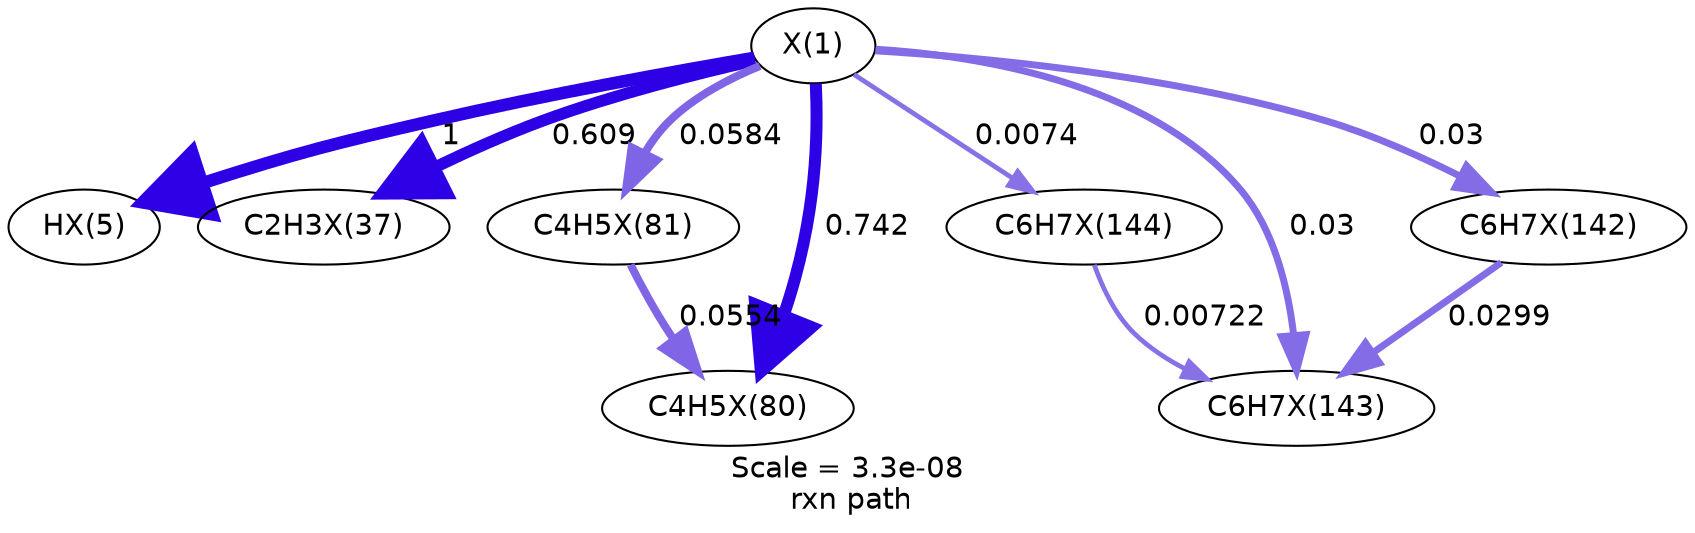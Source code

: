 digraph reaction_paths {
center=1;
s42 -> s43[fontname="Helvetica", style="setlinewidth(6)", arrowsize=3, color="0.7, 1.5, 0.9"
, label=" 1"];
s42 -> s44[fontname="Helvetica", style="setlinewidth(5.63)", arrowsize=2.81, color="0.7, 1.11, 0.9"
, label=" 0.609"];
s42 -> s56[fontname="Helvetica", style="setlinewidth(3.86)", arrowsize=1.93, color="0.7, 0.558, 0.9"
, label=" 0.0584"];
s42 -> s55[fontname="Helvetica", style="setlinewidth(5.78)", arrowsize=2.89, color="0.7, 1.24, 0.9"
, label=" 0.742"];
s42 -> s66[fontname="Helvetica", style="setlinewidth(2.3)", arrowsize=1.15, color="0.7, 0.507, 0.9"
, label=" 0.0074"];
s42 -> s65[fontname="Helvetica", style="setlinewidth(3.35)", arrowsize=1.68, color="0.7, 0.53, 0.9"
, label=" 0.03"];
s42 -> s64[fontname="Helvetica", style="setlinewidth(3.35)", arrowsize=1.68, color="0.7, 0.53, 0.9"
, label=" 0.03"];
s56 -> s55[fontname="Helvetica", style="setlinewidth(3.82)", arrowsize=1.91, color="0.7, 0.555, 0.9"
, label=" 0.0554"];
s66 -> s65[fontname="Helvetica", style="setlinewidth(2.28)", arrowsize=1.14, color="0.7, 0.507, 0.9"
, label=" 0.00722"];
s64 -> s65[fontname="Helvetica", style="setlinewidth(3.35)", arrowsize=1.68, color="0.7, 0.53, 0.9"
, label=" 0.0299"];
s42 [ fontname="Helvetica", label="X(1)"];
s43 [ fontname="Helvetica", label="HX(5)"];
s44 [ fontname="Helvetica", label="C2H3X(37)"];
s55 [ fontname="Helvetica", label="C4H5X(80)"];
s56 [ fontname="Helvetica", label="C4H5X(81)"];
s64 [ fontname="Helvetica", label="C6H7X(142)"];
s65 [ fontname="Helvetica", label="C6H7X(143)"];
s66 [ fontname="Helvetica", label="C6H7X(144)"];
 label = "Scale = 3.3e-08\l rxn path";
 fontname = "Helvetica";
}
